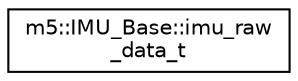 digraph "Graphical Class Hierarchy"
{
 // LATEX_PDF_SIZE
  edge [fontname="Helvetica",fontsize="10",labelfontname="Helvetica",labelfontsize="10"];
  node [fontname="Helvetica",fontsize="10",shape=record];
  rankdir="LR";
  Node0 [label="m5::IMU_Base::imu_raw\l_data_t",height=0.2,width=0.4,color="black", fillcolor="white", style="filled",URL="$structm5_1_1IMU__Base_1_1imu__raw__data__t.html",tooltip=" "];
}
